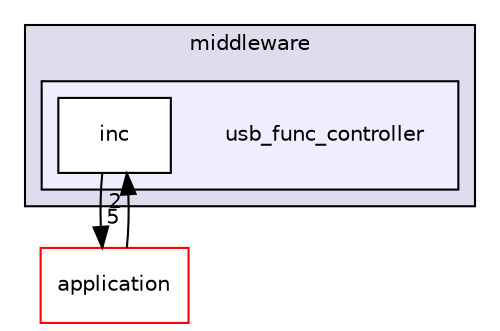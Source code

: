 digraph "usb_func_controller" {
  compound=true
  node [ fontsize="10", fontname="Helvetica"];
  edge [ labelfontsize="10", labelfontname="Helvetica"];
  subgraph clusterdir_180fb5dbcfe56f00ba097c6057eb79b8 {
    graph [ bgcolor="#ddddee", pencolor="black", label="middleware" fontname="Helvetica", fontsize="10", URL="dir_180fb5dbcfe56f00ba097c6057eb79b8.html"]
  subgraph clusterdir_fcde513ad14c34dc286bbf7634bc4db1 {
    graph [ bgcolor="#eeeeff", pencolor="black", label="" URL="dir_fcde513ad14c34dc286bbf7634bc4db1.html"];
    dir_fcde513ad14c34dc286bbf7634bc4db1 [shape=plaintext label="usb_func_controller"];
    dir_18bbb557051b66f3e9d2888c8c325f70 [shape=box label="inc" color="black" fillcolor="white" style="filled" URL="dir_18bbb557051b66f3e9d2888c8c325f70.html"];
  }
  }
  dir_eda2a6d705da8f3400ffe9a7dcb90b30 [shape=box label="application" fillcolor="white" style="filled" color="red" URL="dir_eda2a6d705da8f3400ffe9a7dcb90b30.html"];
  dir_eda2a6d705da8f3400ffe9a7dcb90b30->dir_18bbb557051b66f3e9d2888c8c325f70 [headlabel="2", labeldistance=1.5 headhref="dir_000002_000031.html"];
  dir_18bbb557051b66f3e9d2888c8c325f70->dir_eda2a6d705da8f3400ffe9a7dcb90b30 [headlabel="5", labeldistance=1.5 headhref="dir_000031_000002.html"];
}
